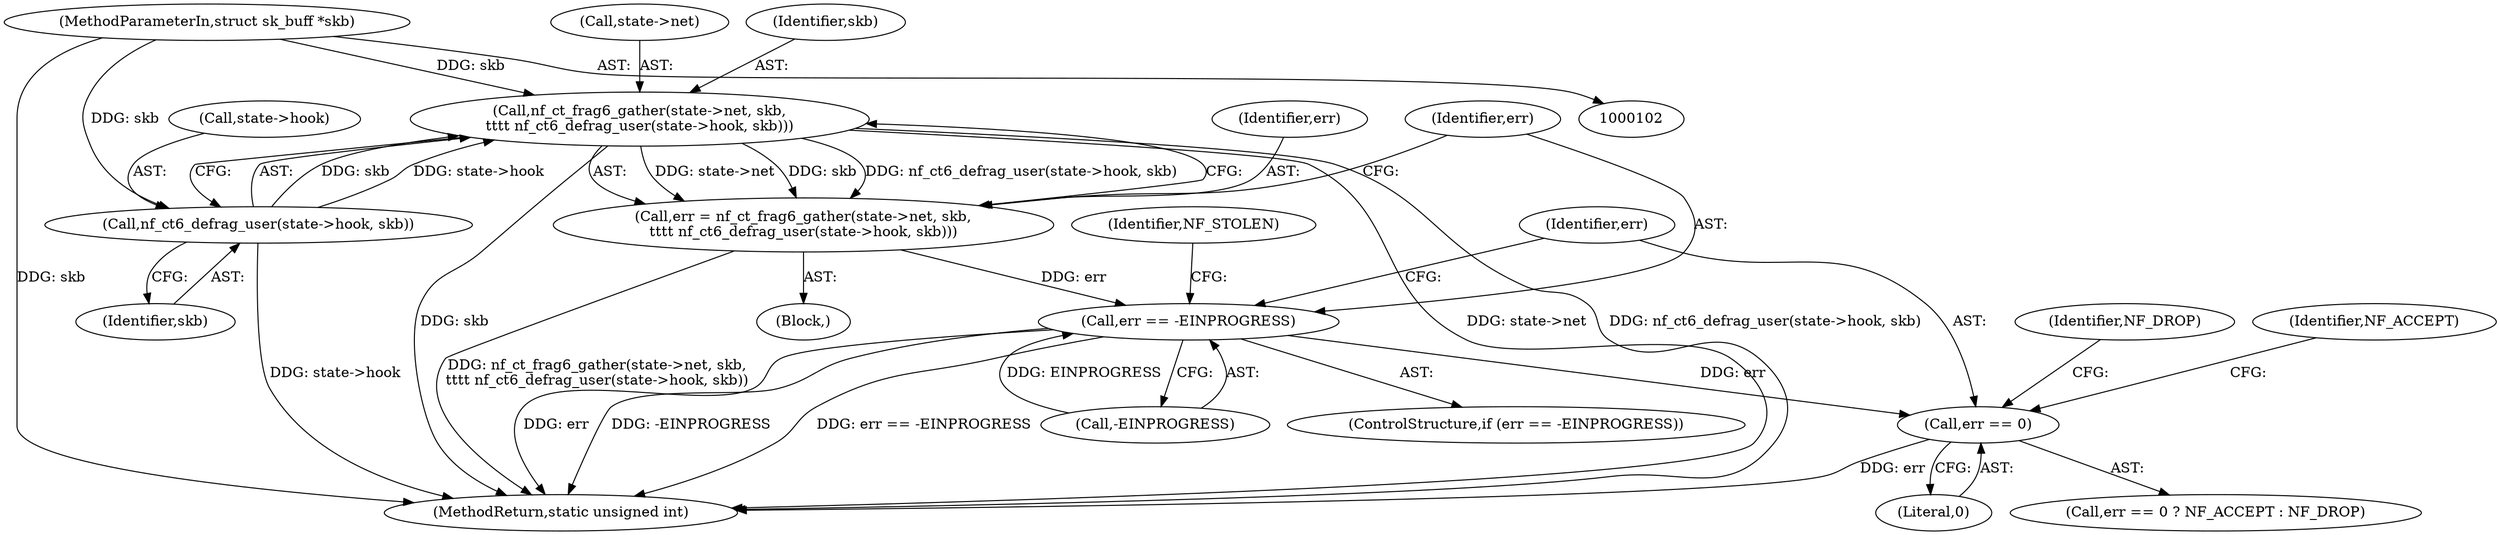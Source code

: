 digraph "0_linux_9b57da0630c9fd36ed7a20fc0f98dc82cc0777fa_0@pointer" {
"1000124" [label="(Call,nf_ct_frag6_gather(state->net, skb,\n\t\t\t\t nf_ct6_defrag_user(state->hook, skb)))"];
"1000129" [label="(Call,nf_ct6_defrag_user(state->hook, skb))"];
"1000104" [label="(MethodParameterIn,struct sk_buff *skb)"];
"1000122" [label="(Call,err = nf_ct_frag6_gather(state->net, skb,\n\t\t\t\t nf_ct6_defrag_user(state->hook, skb)))"];
"1000135" [label="(Call,err == -EINPROGRESS)"];
"1000143" [label="(Call,err == 0)"];
"1000130" [label="(Call,state->hook)"];
"1000142" [label="(Call,err == 0 ? NF_ACCEPT : NF_DROP)"];
"1000125" [label="(Call,state->net)"];
"1000106" [label="(Block,)"];
"1000145" [label="(Literal,0)"];
"1000136" [label="(Identifier,err)"];
"1000144" [label="(Identifier,err)"];
"1000124" [label="(Call,nf_ct_frag6_gather(state->net, skb,\n\t\t\t\t nf_ct6_defrag_user(state->hook, skb)))"];
"1000133" [label="(Identifier,skb)"];
"1000135" [label="(Call,err == -EINPROGRESS)"];
"1000123" [label="(Identifier,err)"];
"1000129" [label="(Call,nf_ct6_defrag_user(state->hook, skb))"];
"1000147" [label="(Identifier,NF_DROP)"];
"1000137" [label="(Call,-EINPROGRESS)"];
"1000128" [label="(Identifier,skb)"];
"1000134" [label="(ControlStructure,if (err == -EINPROGRESS))"];
"1000148" [label="(MethodReturn,static unsigned int)"];
"1000122" [label="(Call,err = nf_ct_frag6_gather(state->net, skb,\n\t\t\t\t nf_ct6_defrag_user(state->hook, skb)))"];
"1000143" [label="(Call,err == 0)"];
"1000146" [label="(Identifier,NF_ACCEPT)"];
"1000104" [label="(MethodParameterIn,struct sk_buff *skb)"];
"1000140" [label="(Identifier,NF_STOLEN)"];
"1000124" -> "1000122"  [label="AST: "];
"1000124" -> "1000129"  [label="CFG: "];
"1000125" -> "1000124"  [label="AST: "];
"1000128" -> "1000124"  [label="AST: "];
"1000129" -> "1000124"  [label="AST: "];
"1000122" -> "1000124"  [label="CFG: "];
"1000124" -> "1000148"  [label="DDG: state->net"];
"1000124" -> "1000148"  [label="DDG: nf_ct6_defrag_user(state->hook, skb)"];
"1000124" -> "1000148"  [label="DDG: skb"];
"1000124" -> "1000122"  [label="DDG: state->net"];
"1000124" -> "1000122"  [label="DDG: skb"];
"1000124" -> "1000122"  [label="DDG: nf_ct6_defrag_user(state->hook, skb)"];
"1000129" -> "1000124"  [label="DDG: skb"];
"1000129" -> "1000124"  [label="DDG: state->hook"];
"1000104" -> "1000124"  [label="DDG: skb"];
"1000129" -> "1000133"  [label="CFG: "];
"1000130" -> "1000129"  [label="AST: "];
"1000133" -> "1000129"  [label="AST: "];
"1000129" -> "1000148"  [label="DDG: state->hook"];
"1000104" -> "1000129"  [label="DDG: skb"];
"1000104" -> "1000102"  [label="AST: "];
"1000104" -> "1000148"  [label="DDG: skb"];
"1000122" -> "1000106"  [label="AST: "];
"1000123" -> "1000122"  [label="AST: "];
"1000136" -> "1000122"  [label="CFG: "];
"1000122" -> "1000148"  [label="DDG: nf_ct_frag6_gather(state->net, skb,\n\t\t\t\t nf_ct6_defrag_user(state->hook, skb))"];
"1000122" -> "1000135"  [label="DDG: err"];
"1000135" -> "1000134"  [label="AST: "];
"1000135" -> "1000137"  [label="CFG: "];
"1000136" -> "1000135"  [label="AST: "];
"1000137" -> "1000135"  [label="AST: "];
"1000140" -> "1000135"  [label="CFG: "];
"1000144" -> "1000135"  [label="CFG: "];
"1000135" -> "1000148"  [label="DDG: err == -EINPROGRESS"];
"1000135" -> "1000148"  [label="DDG: err"];
"1000135" -> "1000148"  [label="DDG: -EINPROGRESS"];
"1000137" -> "1000135"  [label="DDG: EINPROGRESS"];
"1000135" -> "1000143"  [label="DDG: err"];
"1000143" -> "1000142"  [label="AST: "];
"1000143" -> "1000145"  [label="CFG: "];
"1000144" -> "1000143"  [label="AST: "];
"1000145" -> "1000143"  [label="AST: "];
"1000146" -> "1000143"  [label="CFG: "];
"1000147" -> "1000143"  [label="CFG: "];
"1000143" -> "1000148"  [label="DDG: err"];
}
